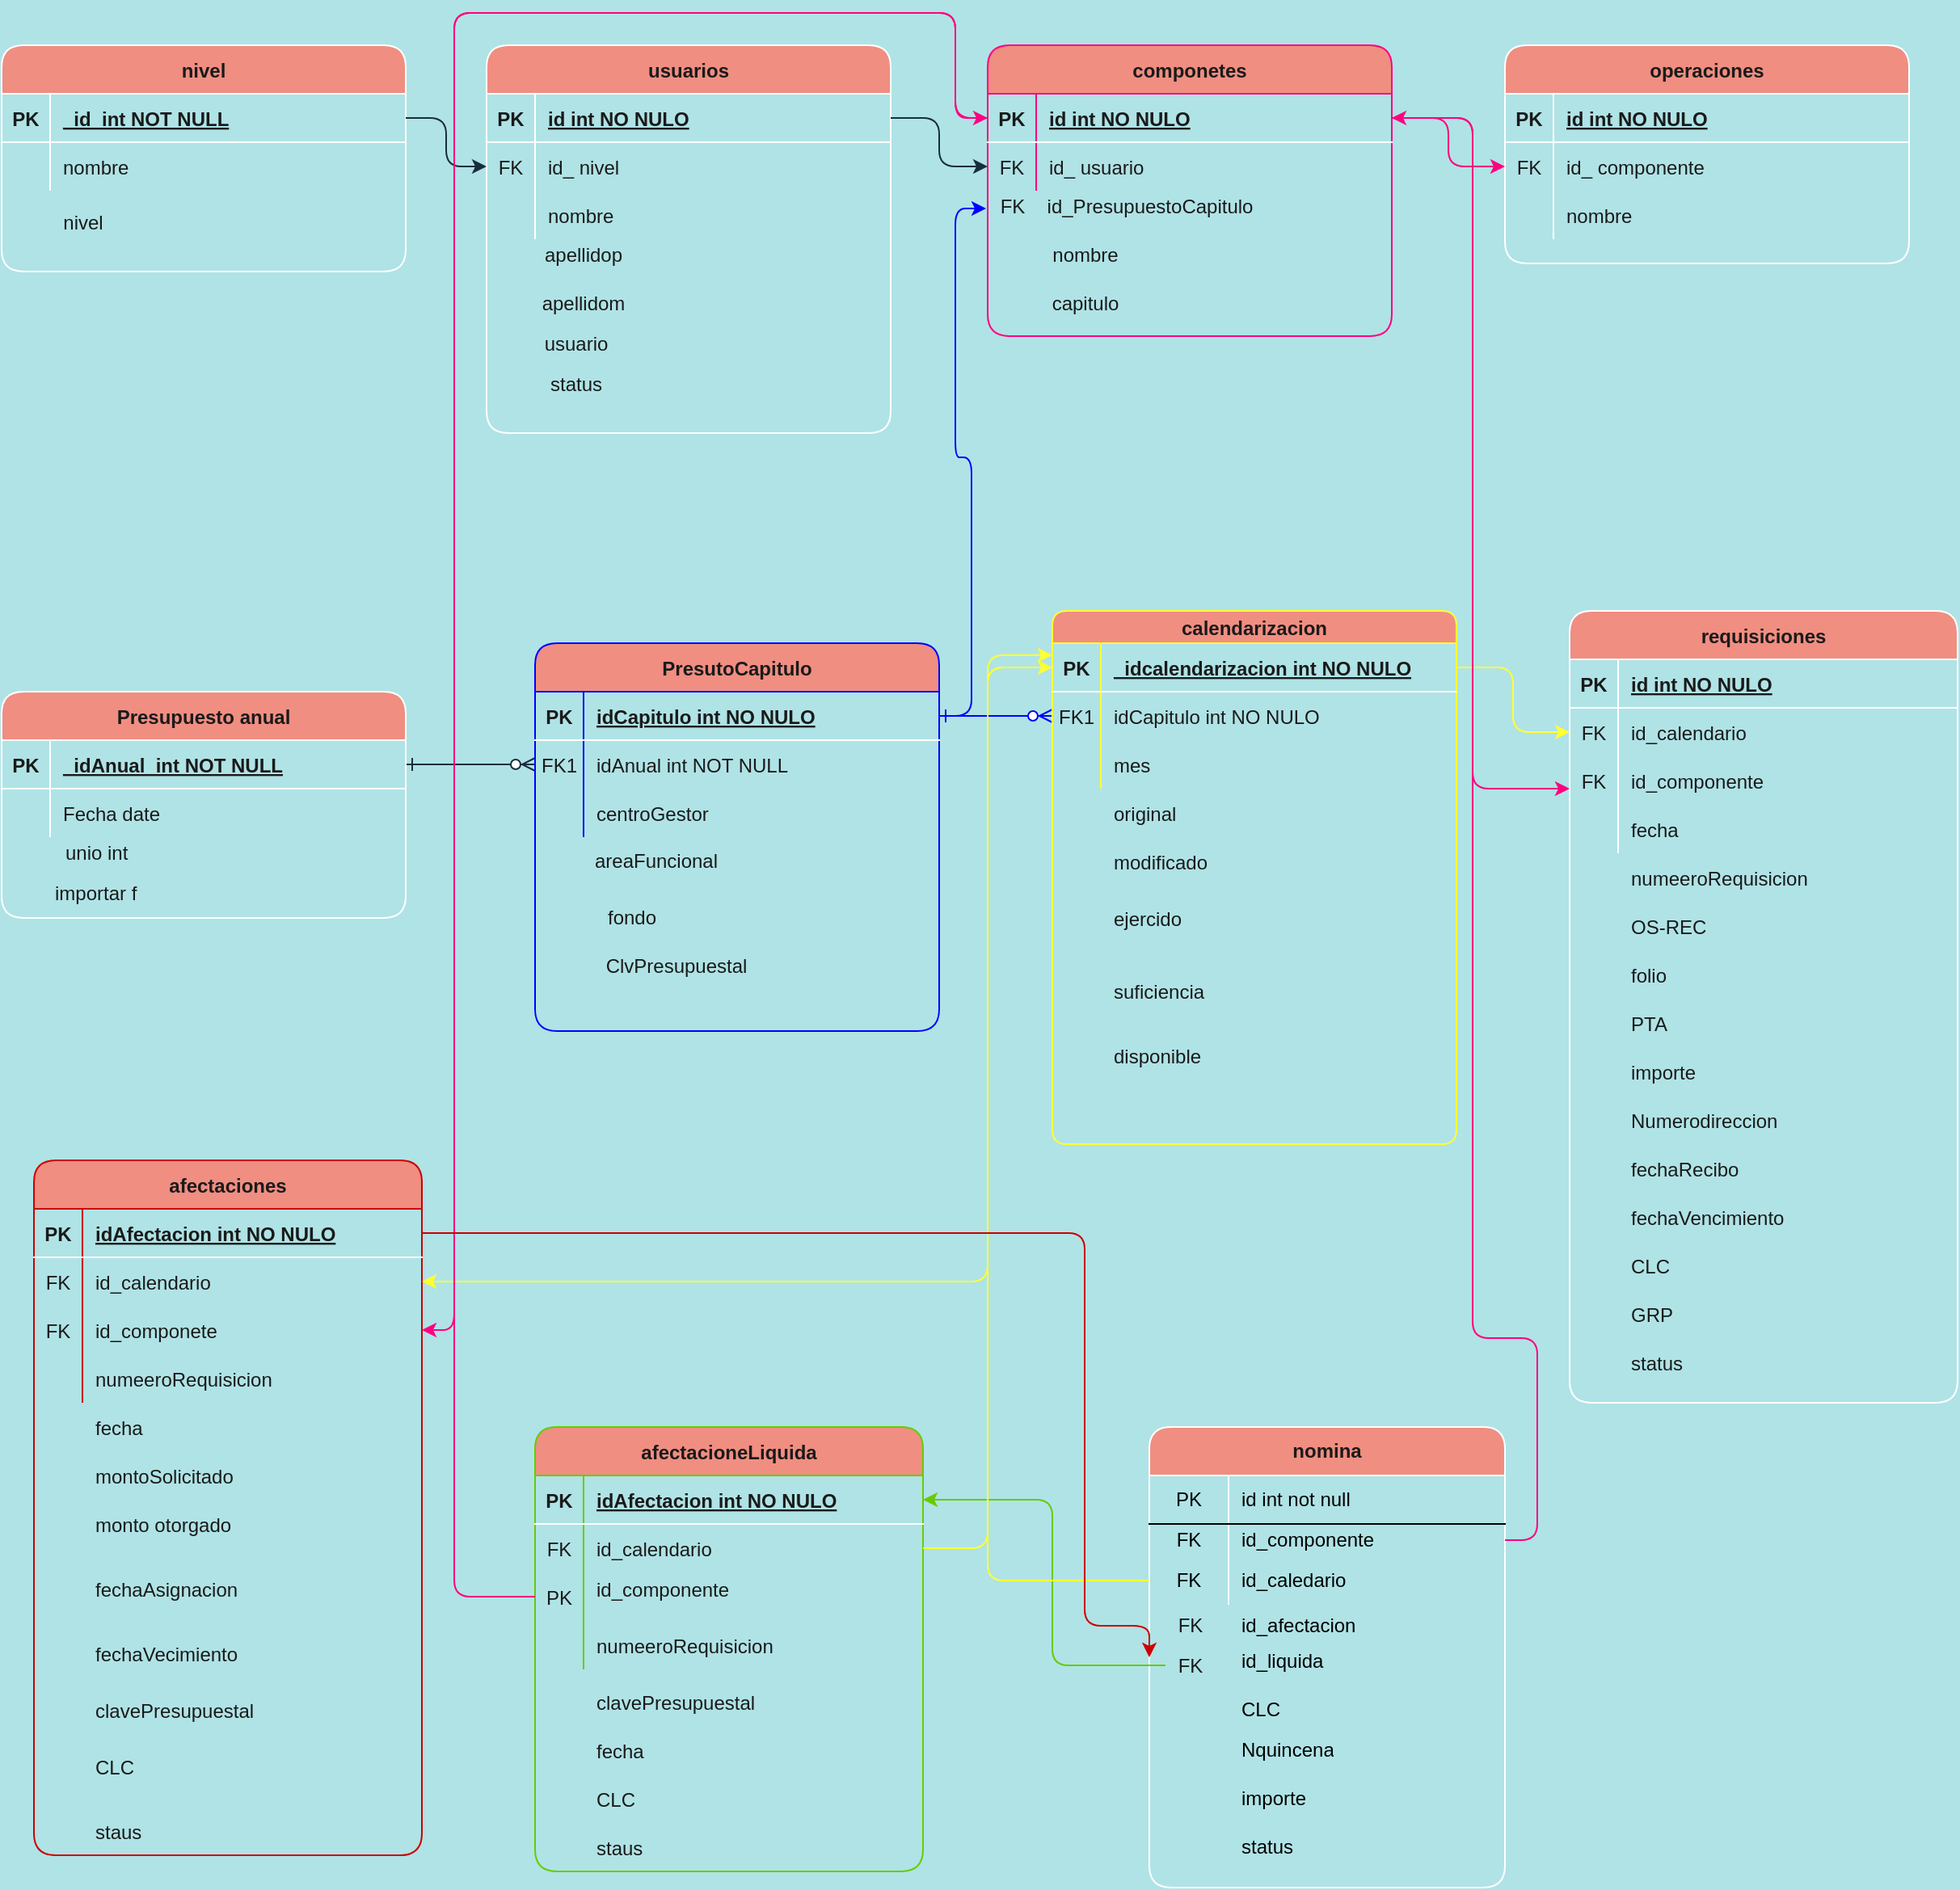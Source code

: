 <mxfile version="14.1.9" type="github">
  <diagram id="R2lEEEUBdFMjLlhIrx00" name="Page-1">
    <mxGraphModel dx="1479" dy="610" grid="1" gridSize="10" guides="1" tooltips="1" connect="1" arrows="1" fold="1" page="1" pageScale="1" pageWidth="4681" pageHeight="3300" background="#B0E3E6" math="0" shadow="0" extFonts="Permanent Marker^https://fonts.googleapis.com/css?family=Permanent+Marker">
      <root>
        <mxCell id="0" />
        <mxCell id="1" parent="0" />
        <mxCell id="C-vyLk0tnHw3VtMMgP7b-1" value="" style="edgeStyle=entityRelationEdgeStyle;endArrow=ERzeroToMany;startArrow=ERone;endFill=1;startFill=0;strokeColor=#182E3E;fontColor=#1A1A1A;labelBackgroundColor=#B0E3E6;" parent="1" source="C-vyLk0tnHw3VtMMgP7b-24" target="C-vyLk0tnHw3VtMMgP7b-6" edge="1">
          <mxGeometry width="100" height="100" relative="1" as="geometry">
            <mxPoint x="380" y="1040" as="sourcePoint" />
            <mxPoint x="480" y="940" as="targetPoint" />
          </mxGeometry>
        </mxCell>
        <mxCell id="C-vyLk0tnHw3VtMMgP7b-12" value="" style="edgeStyle=entityRelationEdgeStyle;endArrow=ERzeroToMany;startArrow=ERone;endFill=1;startFill=0;strokeColor=#0000FF;fontColor=#1A1A1A;labelBackgroundColor=#B0E3E6;" parent="1" source="C-vyLk0tnHw3VtMMgP7b-3" target="C-vyLk0tnHw3VtMMgP7b-17" edge="1">
          <mxGeometry width="100" height="100" relative="1" as="geometry">
            <mxPoint x="440" y="500" as="sourcePoint" />
            <mxPoint x="500" y="525" as="targetPoint" />
          </mxGeometry>
        </mxCell>
        <mxCell id="C-vyLk0tnHw3VtMMgP7b-2" value="PresutoCapitulo" style="shape=table;startSize=30;container=1;collapsible=1;childLayout=tableLayout;fixedRows=1;rowLines=0;fontStyle=1;align=center;resizeLast=1;fillColor=#F08E81;strokeColor=#0000FF;fontColor=#1A1A1A;rounded=1;" parent="1" vertex="1">
          <mxGeometry x="360" y="440" width="250" height="240" as="geometry" />
        </mxCell>
        <mxCell id="C-vyLk0tnHw3VtMMgP7b-3" value="" style="shape=partialRectangle;collapsible=0;dropTarget=0;pointerEvents=0;fillColor=none;points=[[0,0.5],[1,0.5]];portConstraint=eastwest;top=0;left=0;right=0;bottom=1;strokeColor=#FFFFFF;fontColor=#1A1A1A;rounded=1;" parent="C-vyLk0tnHw3VtMMgP7b-2" vertex="1">
          <mxGeometry y="30" width="250" height="30" as="geometry" />
        </mxCell>
        <mxCell id="C-vyLk0tnHw3VtMMgP7b-4" value="PK" style="shape=partialRectangle;overflow=hidden;connectable=0;fillColor=none;top=0;left=0;bottom=0;right=0;fontStyle=1;strokeColor=#FFFFFF;fontColor=#1A1A1A;rounded=1;" parent="C-vyLk0tnHw3VtMMgP7b-3" vertex="1">
          <mxGeometry width="30" height="30" as="geometry" />
        </mxCell>
        <mxCell id="C-vyLk0tnHw3VtMMgP7b-5" value="idCapitulo int NO NULO" style="shape=partialRectangle;overflow=hidden;connectable=0;fillColor=none;top=0;left=0;bottom=0;right=0;align=left;spacingLeft=6;fontStyle=5;strokeColor=#FFFFFF;fontColor=#1A1A1A;rounded=1;" parent="C-vyLk0tnHw3VtMMgP7b-3" vertex="1">
          <mxGeometry x="30" width="220" height="30" as="geometry" />
        </mxCell>
        <mxCell id="C-vyLk0tnHw3VtMMgP7b-6" value="" style="shape=partialRectangle;collapsible=0;dropTarget=0;pointerEvents=0;fillColor=none;points=[[0,0.5],[1,0.5]];portConstraint=eastwest;top=0;left=0;right=0;bottom=0;strokeColor=#FFFFFF;fontColor=#1A1A1A;rounded=1;" parent="C-vyLk0tnHw3VtMMgP7b-2" vertex="1">
          <mxGeometry y="60" width="250" height="30" as="geometry" />
        </mxCell>
        <mxCell id="C-vyLk0tnHw3VtMMgP7b-7" value="FK1" style="shape=partialRectangle;overflow=hidden;connectable=0;fillColor=none;top=0;left=0;bottom=0;right=0;strokeColor=#FFFFFF;fontColor=#1A1A1A;rounded=1;" parent="C-vyLk0tnHw3VtMMgP7b-6" vertex="1">
          <mxGeometry width="30" height="30" as="geometry" />
        </mxCell>
        <mxCell id="C-vyLk0tnHw3VtMMgP7b-8" value="idAnual int NOT NULL " style="shape=partialRectangle;overflow=hidden;connectable=0;fillColor=none;top=0;left=0;bottom=0;right=0;align=left;spacingLeft=6;strokeColor=#3333FF;fontColor=#1A1A1A;rounded=1;" parent="C-vyLk0tnHw3VtMMgP7b-6" vertex="1">
          <mxGeometry x="30" width="220" height="30" as="geometry" />
        </mxCell>
        <mxCell id="C-vyLk0tnHw3VtMMgP7b-9" value="" style="shape=partialRectangle;collapsible=0;dropTarget=0;pointerEvents=0;fillColor=none;points=[[0,0.5],[1,0.5]];portConstraint=eastwest;top=0;left=0;right=0;bottom=0;strokeColor=#FFFFFF;fontColor=#1A1A1A;rounded=1;" parent="C-vyLk0tnHw3VtMMgP7b-2" vertex="1">
          <mxGeometry y="90" width="250" height="30" as="geometry" />
        </mxCell>
        <mxCell id="C-vyLk0tnHw3VtMMgP7b-10" value="" style="shape=partialRectangle;overflow=hidden;connectable=0;fillColor=none;top=0;left=0;bottom=0;right=0;strokeColor=#FFFFFF;fontColor=#1A1A1A;rounded=1;" parent="C-vyLk0tnHw3VtMMgP7b-9" vertex="1">
          <mxGeometry width="30" height="30" as="geometry" />
        </mxCell>
        <mxCell id="C-vyLk0tnHw3VtMMgP7b-11" value="centroGestor " style="shape=partialRectangle;overflow=hidden;connectable=0;fillColor=none;top=0;left=0;bottom=0;right=0;align=left;spacingLeft=6;strokeColor=#FFFFFF;fontColor=#1A1A1A;rounded=1;" parent="C-vyLk0tnHw3VtMMgP7b-9" vertex="1">
          <mxGeometry x="30" width="220" height="30" as="geometry" />
        </mxCell>
        <mxCell id="C-vyLk0tnHw3VtMMgP7b-13" value="calendarizacion" style="shape=table;startSize=20;container=1;collapsible=1;childLayout=tableLayout;fixedRows=1;rowLines=0;fontStyle=1;align=center;resizeLast=1;fillColor=#F08E81;strokeColor=#FFFF33;fontColor=#1A1A1A;rounded=1;" parent="1" vertex="1">
          <mxGeometry x="680" y="420" width="250" height="330" as="geometry" />
        </mxCell>
        <mxCell id="C-vyLk0tnHw3VtMMgP7b-14" value="" style="shape=partialRectangle;collapsible=0;dropTarget=0;pointerEvents=0;fillColor=none;points=[[0,0.5],[1,0.5]];portConstraint=eastwest;top=0;left=0;right=0;bottom=1;strokeColor=#FFFFFF;fontColor=#1A1A1A;rounded=1;" parent="C-vyLk0tnHw3VtMMgP7b-13" vertex="1">
          <mxGeometry y="20" width="250" height="30" as="geometry" />
        </mxCell>
        <mxCell id="C-vyLk0tnHw3VtMMgP7b-15" value="PK" style="shape=partialRectangle;overflow=hidden;connectable=0;fillColor=none;top=0;left=0;bottom=0;right=0;fontStyle=1;strokeColor=#FFFFFF;fontColor=#1A1A1A;rounded=1;" parent="C-vyLk0tnHw3VtMMgP7b-14" vertex="1">
          <mxGeometry width="30" height="30" as="geometry" />
        </mxCell>
        <mxCell id="C-vyLk0tnHw3VtMMgP7b-16" value="_idcalendarizacion int NO NULO" style="shape=partialRectangle;overflow=hidden;connectable=0;fillColor=none;top=0;left=0;bottom=0;right=0;align=left;spacingLeft=6;fontStyle=5;strokeColor=#FFFFFF;fontColor=#1A1A1A;rounded=1;" parent="C-vyLk0tnHw3VtMMgP7b-14" vertex="1">
          <mxGeometry x="30" width="220" height="30" as="geometry" />
        </mxCell>
        <mxCell id="C-vyLk0tnHw3VtMMgP7b-17" value="" style="shape=partialRectangle;collapsible=0;dropTarget=0;pointerEvents=0;fillColor=none;points=[[0,0.5],[1,0.5]];portConstraint=eastwest;top=0;left=0;right=0;bottom=0;strokeColor=#FFFFFF;fontColor=#1A1A1A;rounded=1;" parent="C-vyLk0tnHw3VtMMgP7b-13" vertex="1">
          <mxGeometry y="50" width="250" height="30" as="geometry" />
        </mxCell>
        <mxCell id="C-vyLk0tnHw3VtMMgP7b-18" value="FK1" style="shape=partialRectangle;overflow=hidden;connectable=0;fillColor=none;top=0;left=0;bottom=0;right=0;strokeColor=#FFFFFF;fontColor=#1A1A1A;rounded=1;" parent="C-vyLk0tnHw3VtMMgP7b-17" vertex="1">
          <mxGeometry width="30" height="30" as="geometry" />
        </mxCell>
        <mxCell id="C-vyLk0tnHw3VtMMgP7b-19" value="idCapitulo int NO NULO" style="shape=partialRectangle;overflow=hidden;connectable=0;fillColor=none;top=0;left=0;bottom=0;right=0;align=left;spacingLeft=6;strokeColor=#FFFFFF;fontColor=#1A1A1A;rounded=1;" parent="C-vyLk0tnHw3VtMMgP7b-17" vertex="1">
          <mxGeometry x="30" width="220" height="30" as="geometry" />
        </mxCell>
        <mxCell id="C-vyLk0tnHw3VtMMgP7b-20" value="" style="shape=partialRectangle;collapsible=0;dropTarget=0;pointerEvents=0;fillColor=none;points=[[0,0.5],[1,0.5]];portConstraint=eastwest;top=0;left=0;right=0;bottom=0;strokeColor=#FFFFFF;fontColor=#1A1A1A;rounded=1;" parent="C-vyLk0tnHw3VtMMgP7b-13" vertex="1">
          <mxGeometry y="80" width="250" height="30" as="geometry" />
        </mxCell>
        <mxCell id="C-vyLk0tnHw3VtMMgP7b-21" value="" style="shape=partialRectangle;overflow=hidden;connectable=0;fillColor=none;top=0;left=0;bottom=0;right=0;strokeColor=#FFFFFF;fontColor=#1A1A1A;rounded=1;" parent="C-vyLk0tnHw3VtMMgP7b-20" vertex="1">
          <mxGeometry width="30" height="30" as="geometry" />
        </mxCell>
        <mxCell id="C-vyLk0tnHw3VtMMgP7b-22" value="mes" style="shape=partialRectangle;overflow=hidden;connectable=0;fillColor=none;top=0;left=0;bottom=0;right=0;align=left;spacingLeft=6;strokeColor=#FFFFFF;fontColor=#1A1A1A;rounded=1;" parent="C-vyLk0tnHw3VtMMgP7b-20" vertex="1">
          <mxGeometry x="30" width="220" height="30" as="geometry" />
        </mxCell>
        <mxCell id="C-vyLk0tnHw3VtMMgP7b-23" value="Presupuesto anual" style="shape=table;startSize=30;container=1;collapsible=1;childLayout=tableLayout;fixedRows=1;rowLines=0;fontStyle=1;align=center;resizeLast=1;fillColor=#F08E81;strokeColor=#FFFFFF;fontColor=#1A1A1A;rounded=1;" parent="1" vertex="1">
          <mxGeometry x="30" y="470" width="250" height="140" as="geometry" />
        </mxCell>
        <mxCell id="C-vyLk0tnHw3VtMMgP7b-24" value="" style="shape=partialRectangle;collapsible=0;dropTarget=0;pointerEvents=0;fillColor=none;points=[[0,0.5],[1,0.5]];portConstraint=eastwest;top=0;left=0;right=0;bottom=1;strokeColor=#FFFFFF;fontColor=#1A1A1A;rounded=1;" parent="C-vyLk0tnHw3VtMMgP7b-23" vertex="1">
          <mxGeometry y="30" width="250" height="30" as="geometry" />
        </mxCell>
        <mxCell id="C-vyLk0tnHw3VtMMgP7b-25" value="PK" style="shape=partialRectangle;overflow=hidden;connectable=0;fillColor=none;top=0;left=0;bottom=0;right=0;fontStyle=1;strokeColor=#FFFFFF;fontColor=#1A1A1A;rounded=1;" parent="C-vyLk0tnHw3VtMMgP7b-24" vertex="1">
          <mxGeometry width="30" height="30" as="geometry" />
        </mxCell>
        <mxCell id="C-vyLk0tnHw3VtMMgP7b-26" value="_idAnual  int NOT NULL" style="shape=partialRectangle;overflow=hidden;connectable=0;fillColor=none;top=0;left=0;bottom=0;right=0;align=left;spacingLeft=6;fontStyle=5;strokeColor=#FFFFFF;fontColor=#1A1A1A;rounded=1;" parent="C-vyLk0tnHw3VtMMgP7b-24" vertex="1">
          <mxGeometry x="30" width="220" height="30" as="geometry" />
        </mxCell>
        <mxCell id="C-vyLk0tnHw3VtMMgP7b-27" value="" style="shape=partialRectangle;collapsible=0;dropTarget=0;pointerEvents=0;fillColor=none;points=[[0,0.5],[1,0.5]];portConstraint=eastwest;top=0;left=0;right=0;bottom=0;strokeColor=#FFFFFF;fontColor=#1A1A1A;rounded=1;" parent="C-vyLk0tnHw3VtMMgP7b-23" vertex="1">
          <mxGeometry y="60" width="250" height="30" as="geometry" />
        </mxCell>
        <mxCell id="C-vyLk0tnHw3VtMMgP7b-28" value="" style="shape=partialRectangle;overflow=hidden;connectable=0;fillColor=none;top=0;left=0;bottom=0;right=0;strokeColor=#FFFFFF;fontColor=#1A1A1A;rounded=1;" parent="C-vyLk0tnHw3VtMMgP7b-27" vertex="1">
          <mxGeometry width="30" height="30" as="geometry" />
        </mxCell>
        <mxCell id="C-vyLk0tnHw3VtMMgP7b-29" value="Fecha date" style="shape=partialRectangle;overflow=hidden;connectable=0;fillColor=none;top=0;left=0;bottom=0;right=0;align=left;spacingLeft=6;strokeColor=#FFFFFF;fontColor=#1A1A1A;rounded=1;" parent="C-vyLk0tnHw3VtMMgP7b-27" vertex="1">
          <mxGeometry x="30" width="220" height="30" as="geometry" />
        </mxCell>
        <mxCell id="GRWSOgTxe6wsghIli3bD-6" value="&lt;font style=&quot;vertical-align: inherit&quot;&gt;&lt;font style=&quot;vertical-align: inherit&quot;&gt;&lt;font style=&quot;vertical-align: inherit&quot;&gt;&lt;font style=&quot;vertical-align: inherit&quot;&gt;&lt;font style=&quot;vertical-align: inherit&quot;&gt;&lt;font style=&quot;vertical-align: inherit&quot;&gt;&lt;font style=&quot;vertical-align: inherit&quot;&gt;&lt;font style=&quot;vertical-align: inherit&quot;&gt;&lt;font style=&quot;vertical-align: inherit&quot;&gt;&lt;font style=&quot;vertical-align: inherit&quot;&gt;&lt;font style=&quot;vertical-align: inherit&quot;&gt;&lt;font style=&quot;vertical-align: inherit&quot;&gt;&lt;font style=&quot;vertical-align: inherit&quot;&gt;&lt;font style=&quot;vertical-align: inherit&quot;&gt;&lt;font style=&quot;vertical-align: inherit&quot;&gt;&lt;font style=&quot;vertical-align: inherit&quot;&gt;unio int&amp;nbsp;&lt;/font&gt;&lt;/font&gt;&lt;/font&gt;&lt;/font&gt;&lt;/font&gt;&lt;/font&gt;&lt;/font&gt;&lt;/font&gt;&lt;/font&gt;&lt;/font&gt;&lt;/font&gt;&lt;/font&gt;&lt;/font&gt;&lt;/font&gt;&lt;/font&gt;&lt;/font&gt;" style="text;html=1;align=center;verticalAlign=middle;resizable=0;points=[];autosize=1;fontColor=#1A1A1A;rounded=1;" vertex="1" parent="1">
          <mxGeometry x="60" y="560" width="60" height="20" as="geometry" />
        </mxCell>
        <mxCell id="GRWSOgTxe6wsghIli3bD-8" value="&lt;font style=&quot;vertical-align: inherit&quot;&gt;&lt;font style=&quot;vertical-align: inherit&quot;&gt;&lt;font style=&quot;vertical-align: inherit&quot;&gt;&lt;font style=&quot;vertical-align: inherit&quot;&gt;&lt;font style=&quot;vertical-align: inherit&quot;&gt;&lt;font style=&quot;vertical-align: inherit&quot;&gt;&lt;font style=&quot;vertical-align: inherit&quot;&gt;&lt;font style=&quot;vertical-align: inherit&quot;&gt;importar f&amp;nbsp;&lt;/font&gt;&lt;/font&gt;&lt;/font&gt;&lt;/font&gt;&lt;/font&gt;&lt;/font&gt;&lt;/font&gt;&lt;/font&gt;" style="text;html=1;strokeColor=none;fillColor=none;align=center;verticalAlign=middle;whiteSpace=wrap;fontColor=#1A1A1A;rounded=1;" vertex="1" parent="1">
          <mxGeometry x="50" y="585" width="80" height="20" as="geometry" />
        </mxCell>
        <mxCell id="GRWSOgTxe6wsghIli3bD-9" value="&lt;font style=&quot;vertical-align: inherit&quot;&gt;&lt;font style=&quot;vertical-align: inherit&quot;&gt;&lt;font style=&quot;vertical-align: inherit&quot;&gt;&lt;font style=&quot;vertical-align: inherit&quot;&gt;&lt;font style=&quot;vertical-align: inherit&quot;&gt;&lt;font style=&quot;vertical-align: inherit&quot;&gt;areaFuncional&lt;/font&gt;&lt;/font&gt;&lt;/font&gt;&lt;/font&gt;&lt;/font&gt;&lt;/font&gt;" style="text;html=1;strokeColor=none;fillColor=none;align=center;verticalAlign=middle;whiteSpace=wrap;fontColor=#1A1A1A;rounded=1;" vertex="1" parent="1">
          <mxGeometry x="400" y="565" width="70" height="20" as="geometry" />
        </mxCell>
        <mxCell id="GRWSOgTxe6wsghIli3bD-10" value="&lt;font style=&quot;vertical-align: inherit&quot;&gt;&lt;font style=&quot;vertical-align: inherit&quot;&gt;fondo&lt;/font&gt;&lt;/font&gt;" style="text;html=1;strokeColor=none;fillColor=none;align=center;verticalAlign=middle;whiteSpace=wrap;fontColor=#1A1A1A;rounded=1;" vertex="1" parent="1">
          <mxGeometry x="380" y="600" width="80" height="20" as="geometry" />
        </mxCell>
        <mxCell id="GRWSOgTxe6wsghIli3bD-11" value="&lt;font style=&quot;vertical-align: inherit&quot;&gt;&lt;font style=&quot;vertical-align: inherit&quot;&gt;ClvPresupuestal&lt;/font&gt;&lt;/font&gt;" style="text;html=1;strokeColor=none;fillColor=none;align=center;verticalAlign=middle;whiteSpace=wrap;fontColor=#1A1A1A;rounded=1;" vertex="1" parent="1">
          <mxGeometry x="395" y="630" width="105" height="20" as="geometry" />
        </mxCell>
        <mxCell id="GRWSOgTxe6wsghIli3bD-38" value="afectaciones" style="shape=table;startSize=30;container=1;collapsible=1;childLayout=tableLayout;fixedRows=1;rowLines=0;fontStyle=1;align=center;resizeLast=1;fillColor=#F08E81;strokeColor=#CC0000;fontColor=#1A1A1A;rounded=1;" vertex="1" parent="1">
          <mxGeometry x="50" y="760" width="240" height="430" as="geometry">
            <mxRectangle x="50" y="760" width="110" height="30" as="alternateBounds" />
          </mxGeometry>
        </mxCell>
        <mxCell id="GRWSOgTxe6wsghIli3bD-39" value="" style="shape=partialRectangle;collapsible=0;dropTarget=0;pointerEvents=0;fillColor=none;top=0;left=0;bottom=1;right=0;points=[[0,0.5],[1,0.5]];portConstraint=eastwest;strokeColor=#FFFFFF;fontColor=#1A1A1A;rounded=1;" vertex="1" parent="GRWSOgTxe6wsghIli3bD-38">
          <mxGeometry y="30" width="240" height="30" as="geometry" />
        </mxCell>
        <mxCell id="GRWSOgTxe6wsghIli3bD-40" value="PK" style="shape=partialRectangle;connectable=0;fillColor=none;top=0;left=0;bottom=0;right=0;fontStyle=1;overflow=hidden;strokeColor=#FFFFFF;fontColor=#1A1A1A;rounded=1;" vertex="1" parent="GRWSOgTxe6wsghIli3bD-39">
          <mxGeometry width="30" height="30" as="geometry" />
        </mxCell>
        <mxCell id="GRWSOgTxe6wsghIli3bD-41" value="idAfectacion int NO NULO" style="shape=partialRectangle;connectable=0;fillColor=none;top=0;left=0;bottom=0;right=0;align=left;spacingLeft=6;fontStyle=5;overflow=hidden;strokeColor=#FFFFFF;fontColor=#1A1A1A;rounded=1;" vertex="1" parent="GRWSOgTxe6wsghIli3bD-39">
          <mxGeometry x="30" width="210" height="30" as="geometry" />
        </mxCell>
        <mxCell id="GRWSOgTxe6wsghIli3bD-42" value="" style="shape=partialRectangle;collapsible=0;dropTarget=0;pointerEvents=0;fillColor=none;top=0;left=0;bottom=0;right=0;points=[[0,0.5],[1,0.5]];portConstraint=eastwest;strokeColor=#FFFFFF;fontColor=#1A1A1A;rounded=1;" vertex="1" parent="GRWSOgTxe6wsghIli3bD-38">
          <mxGeometry y="60" width="240" height="30" as="geometry" />
        </mxCell>
        <mxCell id="GRWSOgTxe6wsghIli3bD-43" value="FK" style="shape=partialRectangle;connectable=0;fillColor=none;top=0;left=0;bottom=0;right=0;editable=1;overflow=hidden;strokeColor=#FFFFFF;fontColor=#1A1A1A;rounded=1;" vertex="1" parent="GRWSOgTxe6wsghIli3bD-42">
          <mxGeometry width="30" height="30" as="geometry" />
        </mxCell>
        <mxCell id="GRWSOgTxe6wsghIli3bD-44" value="id_calendario" style="shape=partialRectangle;connectable=0;fillColor=none;top=0;left=0;bottom=0;right=0;align=left;spacingLeft=6;overflow=hidden;strokeColor=#FFFFFF;fontColor=#1A1A1A;rounded=1;" vertex="1" parent="GRWSOgTxe6wsghIli3bD-42">
          <mxGeometry x="30" width="210" height="30" as="geometry" />
        </mxCell>
        <mxCell id="GRWSOgTxe6wsghIli3bD-48" value="" style="shape=partialRectangle;collapsible=0;dropTarget=0;pointerEvents=0;fillColor=none;top=0;left=0;bottom=0;right=0;points=[[0,0.5],[1,0.5]];portConstraint=eastwest;strokeColor=#B5739D;fontColor=#1A1A1A;rounded=1;" vertex="1" parent="GRWSOgTxe6wsghIli3bD-38">
          <mxGeometry y="90" width="240" height="30" as="geometry" />
        </mxCell>
        <mxCell id="GRWSOgTxe6wsghIli3bD-49" value="FK" style="shape=partialRectangle;connectable=0;fillColor=none;top=0;left=0;bottom=0;right=0;editable=1;overflow=hidden;strokeColor=#FFFFFF;fontColor=#1A1A1A;rounded=1;" vertex="1" parent="GRWSOgTxe6wsghIli3bD-48">
          <mxGeometry width="30" height="30" as="geometry" />
        </mxCell>
        <mxCell id="GRWSOgTxe6wsghIli3bD-50" value="id_componete" style="shape=partialRectangle;connectable=0;fillColor=none;top=0;left=0;bottom=0;right=0;align=left;spacingLeft=6;overflow=hidden;strokeColor=#FFFFFF;fontColor=#1A1A1A;rounded=1;" vertex="1" parent="GRWSOgTxe6wsghIli3bD-48">
          <mxGeometry x="30" width="210" height="30" as="geometry" />
        </mxCell>
        <mxCell id="GRWSOgTxe6wsghIli3bD-45" value="" style="shape=partialRectangle;collapsible=0;dropTarget=0;pointerEvents=0;fillColor=none;top=0;left=0;bottom=0;right=0;points=[[0,0.5],[1,0.5]];portConstraint=eastwest;strokeColor=#FFFFFF;fontColor=#1A1A1A;rounded=1;" vertex="1" parent="GRWSOgTxe6wsghIli3bD-38">
          <mxGeometry y="120" width="240" height="30" as="geometry" />
        </mxCell>
        <mxCell id="GRWSOgTxe6wsghIli3bD-46" value="" style="shape=partialRectangle;connectable=0;fillColor=none;top=0;left=0;bottom=0;right=0;editable=1;overflow=hidden;strokeColor=#FFFFFF;fontColor=#1A1A1A;rounded=1;" vertex="1" parent="GRWSOgTxe6wsghIli3bD-45">
          <mxGeometry width="30" height="30" as="geometry" />
        </mxCell>
        <mxCell id="GRWSOgTxe6wsghIli3bD-47" value="numeeroRequisicion" style="shape=partialRectangle;connectable=0;fillColor=none;top=0;left=0;bottom=0;right=0;align=left;spacingLeft=6;overflow=hidden;strokeColor=#FFFFFF;fontColor=#1A1A1A;rounded=1;" vertex="1" parent="GRWSOgTxe6wsghIli3bD-45">
          <mxGeometry x="30" width="210" height="30" as="geometry" />
        </mxCell>
        <mxCell id="GRWSOgTxe6wsghIli3bD-51" value="nivel" style="shape=table;startSize=30;container=1;collapsible=1;childLayout=tableLayout;fixedRows=1;rowLines=0;fontStyle=1;align=center;resizeLast=1;fillColor=#F08E81;strokeColor=#FFFFFF;fontColor=#1A1A1A;rounded=1;" vertex="1" parent="1">
          <mxGeometry x="30" y="70" width="250" height="140" as="geometry" />
        </mxCell>
        <mxCell id="GRWSOgTxe6wsghIli3bD-52" value="" style="shape=partialRectangle;collapsible=0;dropTarget=0;pointerEvents=0;fillColor=none;points=[[0,0.5],[1,0.5]];portConstraint=eastwest;top=0;left=0;right=0;bottom=1;strokeColor=#FFFFFF;fontColor=#1A1A1A;rounded=1;" vertex="1" parent="GRWSOgTxe6wsghIli3bD-51">
          <mxGeometry y="30" width="250" height="30" as="geometry" />
        </mxCell>
        <mxCell id="GRWSOgTxe6wsghIli3bD-53" value="PK" style="shape=partialRectangle;overflow=hidden;connectable=0;fillColor=none;top=0;left=0;bottom=0;right=0;fontStyle=1;strokeColor=#FFFFFF;fontColor=#1A1A1A;rounded=1;" vertex="1" parent="GRWSOgTxe6wsghIli3bD-52">
          <mxGeometry width="30" height="30" as="geometry" />
        </mxCell>
        <mxCell id="GRWSOgTxe6wsghIli3bD-54" value="_id  int NOT NULL" style="shape=partialRectangle;overflow=hidden;connectable=0;fillColor=none;top=0;left=0;bottom=0;right=0;align=left;spacingLeft=6;fontStyle=5;strokeColor=#FFFFFF;fontColor=#1A1A1A;rounded=1;" vertex="1" parent="GRWSOgTxe6wsghIli3bD-52">
          <mxGeometry x="30" width="220" height="30" as="geometry" />
        </mxCell>
        <mxCell id="GRWSOgTxe6wsghIli3bD-55" value="" style="shape=partialRectangle;collapsible=0;dropTarget=0;pointerEvents=0;fillColor=none;points=[[0,0.5],[1,0.5]];portConstraint=eastwest;top=0;left=0;right=0;bottom=0;strokeColor=#FFFFFF;fontColor=#1A1A1A;rounded=1;" vertex="1" parent="GRWSOgTxe6wsghIli3bD-51">
          <mxGeometry y="60" width="250" height="30" as="geometry" />
        </mxCell>
        <mxCell id="GRWSOgTxe6wsghIli3bD-56" value="" style="shape=partialRectangle;overflow=hidden;connectable=0;fillColor=none;top=0;left=0;bottom=0;right=0;strokeColor=#FFFFFF;fontColor=#1A1A1A;rounded=1;" vertex="1" parent="GRWSOgTxe6wsghIli3bD-55">
          <mxGeometry width="30" height="30" as="geometry" />
        </mxCell>
        <mxCell id="GRWSOgTxe6wsghIli3bD-57" value="nombre" style="shape=partialRectangle;overflow=hidden;connectable=0;fillColor=none;top=0;left=0;bottom=0;right=0;align=left;spacingLeft=6;strokeColor=#FFFFFF;fontColor=#1A1A1A;rounded=1;" vertex="1" parent="GRWSOgTxe6wsghIli3bD-55">
          <mxGeometry x="30" width="220" height="30" as="geometry" />
        </mxCell>
        <mxCell id="GRWSOgTxe6wsghIli3bD-58" value="usuarios" style="shape=table;startSize=30;container=1;collapsible=1;childLayout=tableLayout;fixedRows=1;rowLines=0;fontStyle=1;align=center;resizeLast=1;fillColor=#F08E81;strokeColor=#FFFFFF;fontColor=#1A1A1A;rounded=1;" vertex="1" parent="1">
          <mxGeometry x="330" y="70" width="250" height="240" as="geometry" />
        </mxCell>
        <mxCell id="GRWSOgTxe6wsghIli3bD-59" value="" style="shape=partialRectangle;collapsible=0;dropTarget=0;pointerEvents=0;fillColor=none;points=[[0,0.5],[1,0.5]];portConstraint=eastwest;top=0;left=0;right=0;bottom=1;strokeColor=#FFFFFF;fontColor=#1A1A1A;rounded=1;" vertex="1" parent="GRWSOgTxe6wsghIli3bD-58">
          <mxGeometry y="30" width="250" height="30" as="geometry" />
        </mxCell>
        <mxCell id="GRWSOgTxe6wsghIli3bD-60" value="PK" style="shape=partialRectangle;overflow=hidden;connectable=0;fillColor=none;top=0;left=0;bottom=0;right=0;fontStyle=1;strokeColor=#FFFFFF;fontColor=#1A1A1A;rounded=1;" vertex="1" parent="GRWSOgTxe6wsghIli3bD-59">
          <mxGeometry width="30" height="30" as="geometry" />
        </mxCell>
        <mxCell id="GRWSOgTxe6wsghIli3bD-61" value="id int NO NULO" style="shape=partialRectangle;overflow=hidden;connectable=0;fillColor=none;top=0;left=0;bottom=0;right=0;align=left;spacingLeft=6;fontStyle=5;strokeColor=#FFFFFF;fontColor=#1A1A1A;rounded=1;" vertex="1" parent="GRWSOgTxe6wsghIli3bD-59">
          <mxGeometry x="30" width="220" height="30" as="geometry" />
        </mxCell>
        <mxCell id="GRWSOgTxe6wsghIli3bD-62" value="" style="shape=partialRectangle;collapsible=0;dropTarget=0;pointerEvents=0;fillColor=none;points=[[0,0.5],[1,0.5]];portConstraint=eastwest;top=0;left=0;right=0;bottom=0;strokeColor=#FFFFFF;fontColor=#1A1A1A;rounded=1;" vertex="1" parent="GRWSOgTxe6wsghIli3bD-58">
          <mxGeometry y="60" width="250" height="30" as="geometry" />
        </mxCell>
        <mxCell id="GRWSOgTxe6wsghIli3bD-63" value="FK" style="shape=partialRectangle;overflow=hidden;connectable=0;fillColor=none;top=0;left=0;bottom=0;right=0;strokeColor=#FFFFFF;fontColor=#1A1A1A;rounded=1;" vertex="1" parent="GRWSOgTxe6wsghIli3bD-62">
          <mxGeometry width="30" height="30" as="geometry" />
        </mxCell>
        <mxCell id="GRWSOgTxe6wsghIli3bD-64" value="id_ nivel " style="shape=partialRectangle;overflow=hidden;connectable=0;fillColor=none;top=0;left=0;bottom=0;right=0;align=left;spacingLeft=6;strokeColor=#FFFFFF;fontColor=#1A1A1A;rounded=1;" vertex="1" parent="GRWSOgTxe6wsghIli3bD-62">
          <mxGeometry x="30" width="220" height="30" as="geometry" />
        </mxCell>
        <mxCell id="GRWSOgTxe6wsghIli3bD-65" value="" style="shape=partialRectangle;collapsible=0;dropTarget=0;pointerEvents=0;fillColor=none;points=[[0,0.5],[1,0.5]];portConstraint=eastwest;top=0;left=0;right=0;bottom=0;strokeColor=#FFFFFF;fontColor=#1A1A1A;rounded=1;" vertex="1" parent="GRWSOgTxe6wsghIli3bD-58">
          <mxGeometry y="90" width="250" height="30" as="geometry" />
        </mxCell>
        <mxCell id="GRWSOgTxe6wsghIli3bD-66" value="" style="shape=partialRectangle;overflow=hidden;connectable=0;fillColor=none;top=0;left=0;bottom=0;right=0;strokeColor=#FFFFFF;fontColor=#1A1A1A;rounded=1;" vertex="1" parent="GRWSOgTxe6wsghIli3bD-65">
          <mxGeometry width="30" height="30" as="geometry" />
        </mxCell>
        <mxCell id="GRWSOgTxe6wsghIli3bD-67" value="nombre" style="shape=partialRectangle;overflow=hidden;connectable=0;fillColor=none;top=0;left=0;bottom=0;right=0;align=left;spacingLeft=6;strokeColor=#FFFFFF;fontColor=#1A1A1A;rounded=1;" vertex="1" parent="GRWSOgTxe6wsghIli3bD-65">
          <mxGeometry x="30" width="220" height="30" as="geometry" />
        </mxCell>
        <mxCell id="GRWSOgTxe6wsghIli3bD-70" value="nivel" style="text;html=1;align=center;verticalAlign=middle;resizable=0;points=[];autosize=1;fontColor=#1A1A1A;rounded=1;" vertex="1" parent="1">
          <mxGeometry x="60" y="170" width="40" height="20" as="geometry" />
        </mxCell>
        <mxCell id="GRWSOgTxe6wsghIli3bD-71" value="apellidop" style="text;html=1;strokeColor=none;fillColor=none;align=center;verticalAlign=middle;whiteSpace=wrap;fontColor=#1A1A1A;rounded=1;" vertex="1" parent="1">
          <mxGeometry x="360" y="190" width="60" height="20" as="geometry" />
        </mxCell>
        <mxCell id="GRWSOgTxe6wsghIli3bD-72" value="apellidom" style="text;html=1;strokeColor=none;fillColor=none;align=center;verticalAlign=middle;whiteSpace=wrap;fontColor=#1A1A1A;rounded=1;" vertex="1" parent="1">
          <mxGeometry x="360" y="220" width="60" height="20" as="geometry" />
        </mxCell>
        <mxCell id="GRWSOgTxe6wsghIli3bD-73" value="usuario" style="text;html=1;align=center;verticalAlign=middle;resizable=0;points=[];autosize=1;fontColor=#1A1A1A;rounded=1;" vertex="1" parent="1">
          <mxGeometry x="360" y="245" width="50" height="20" as="geometry" />
        </mxCell>
        <mxCell id="GRWSOgTxe6wsghIli3bD-74" value="status" style="text;html=1;align=center;verticalAlign=middle;resizable=0;points=[];autosize=1;fontColor=#1A1A1A;rounded=1;" vertex="1" parent="1">
          <mxGeometry x="360" y="270" width="50" height="20" as="geometry" />
        </mxCell>
        <mxCell id="GRWSOgTxe6wsghIli3bD-78" style="edgeStyle=orthogonalEdgeStyle;orthogonalLoop=1;jettySize=auto;html=1;exitX=1;exitY=0.5;exitDx=0;exitDy=0;entryX=0;entryY=0.5;entryDx=0;entryDy=0;strokeColor=#182E3E;fontColor=#1A1A1A;labelBackgroundColor=#B0E3E6;" edge="1" parent="1" source="GRWSOgTxe6wsghIli3bD-52" target="GRWSOgTxe6wsghIli3bD-62">
          <mxGeometry relative="1" as="geometry" />
        </mxCell>
        <mxCell id="GRWSOgTxe6wsghIli3bD-79" value="componetes" style="shape=table;startSize=30;container=1;collapsible=1;childLayout=tableLayout;fixedRows=1;rowLines=0;fontStyle=1;align=center;resizeLast=1;fillColor=#F08E81;strokeColor=#FF0080;fontColor=#1A1A1A;rounded=1;" vertex="1" parent="1">
          <mxGeometry x="640" y="70" width="250" height="180" as="geometry" />
        </mxCell>
        <mxCell id="GRWSOgTxe6wsghIli3bD-80" value="" style="shape=partialRectangle;collapsible=0;dropTarget=0;pointerEvents=0;fillColor=none;points=[[0,0.5],[1,0.5]];portConstraint=eastwest;top=0;left=0;right=0;bottom=1;strokeColor=#FFFFFF;fontColor=#1A1A1A;rounded=1;" vertex="1" parent="GRWSOgTxe6wsghIli3bD-79">
          <mxGeometry y="30" width="250" height="30" as="geometry" />
        </mxCell>
        <mxCell id="GRWSOgTxe6wsghIli3bD-81" value="PK" style="shape=partialRectangle;overflow=hidden;connectable=0;fillColor=none;top=0;left=0;bottom=0;right=0;fontStyle=1;strokeColor=#FFFFFF;fontColor=#1A1A1A;rounded=1;" vertex="1" parent="GRWSOgTxe6wsghIli3bD-80">
          <mxGeometry width="30" height="30" as="geometry" />
        </mxCell>
        <mxCell id="GRWSOgTxe6wsghIli3bD-82" value="id int NO NULO" style="shape=partialRectangle;overflow=hidden;connectable=0;fillColor=none;top=0;left=0;bottom=0;right=0;align=left;spacingLeft=6;fontStyle=5;strokeColor=#FFFFFF;fontColor=#1A1A1A;rounded=1;" vertex="1" parent="GRWSOgTxe6wsghIli3bD-80">
          <mxGeometry x="30" width="220" height="30" as="geometry" />
        </mxCell>
        <mxCell id="GRWSOgTxe6wsghIli3bD-83" value="" style="shape=partialRectangle;collapsible=0;dropTarget=0;pointerEvents=0;fillColor=none;points=[[0,0.5],[1,0.5]];portConstraint=eastwest;top=0;left=0;right=0;bottom=0;strokeColor=#FFFFFF;fontColor=#1A1A1A;rounded=1;" vertex="1" parent="GRWSOgTxe6wsghIli3bD-79">
          <mxGeometry y="60" width="250" height="30" as="geometry" />
        </mxCell>
        <mxCell id="GRWSOgTxe6wsghIli3bD-84" value="FK" style="shape=partialRectangle;overflow=hidden;connectable=0;fillColor=none;top=0;left=0;bottom=0;right=0;strokeColor=#FFFFFF;fontColor=#1A1A1A;rounded=1;" vertex="1" parent="GRWSOgTxe6wsghIli3bD-83">
          <mxGeometry width="30" height="30" as="geometry" />
        </mxCell>
        <mxCell id="GRWSOgTxe6wsghIli3bD-85" value="id_ usuario " style="shape=partialRectangle;overflow=hidden;connectable=0;fillColor=none;top=0;left=0;bottom=0;right=0;align=left;spacingLeft=6;strokeColor=#FFFFFF;fontColor=#1A1A1A;rounded=1;" vertex="1" parent="GRWSOgTxe6wsghIli3bD-83">
          <mxGeometry x="30" width="220" height="30" as="geometry" />
        </mxCell>
        <mxCell id="GRWSOgTxe6wsghIli3bD-89" style="edgeStyle=orthogonalEdgeStyle;orthogonalLoop=1;jettySize=auto;html=1;exitX=1;exitY=0.5;exitDx=0;exitDy=0;strokeColor=#182E3E;fontColor=#1A1A1A;labelBackgroundColor=#B0E3E6;" edge="1" parent="1" source="GRWSOgTxe6wsghIli3bD-59" target="GRWSOgTxe6wsghIli3bD-83">
          <mxGeometry relative="1" as="geometry" />
        </mxCell>
        <mxCell id="GRWSOgTxe6wsghIli3bD-90" value="operaciones" style="shape=table;startSize=30;container=1;collapsible=1;childLayout=tableLayout;fixedRows=1;rowLines=0;fontStyle=1;align=center;resizeLast=1;fillColor=#F08E81;strokeColor=#FFFFFF;fontColor=#1A1A1A;rounded=1;" vertex="1" parent="1">
          <mxGeometry x="960" y="70" width="250" height="135" as="geometry" />
        </mxCell>
        <mxCell id="GRWSOgTxe6wsghIli3bD-91" value="" style="shape=partialRectangle;collapsible=0;dropTarget=0;pointerEvents=0;fillColor=none;points=[[0,0.5],[1,0.5]];portConstraint=eastwest;top=0;left=0;right=0;bottom=1;strokeColor=#FFFFFF;fontColor=#1A1A1A;rounded=1;" vertex="1" parent="GRWSOgTxe6wsghIli3bD-90">
          <mxGeometry y="30" width="250" height="30" as="geometry" />
        </mxCell>
        <mxCell id="GRWSOgTxe6wsghIli3bD-92" value="PK" style="shape=partialRectangle;overflow=hidden;connectable=0;fillColor=none;top=0;left=0;bottom=0;right=0;fontStyle=1;strokeColor=#FFFFFF;fontColor=#1A1A1A;rounded=1;" vertex="1" parent="GRWSOgTxe6wsghIli3bD-91">
          <mxGeometry width="30" height="30" as="geometry" />
        </mxCell>
        <mxCell id="GRWSOgTxe6wsghIli3bD-93" value="id int NO NULO" style="shape=partialRectangle;overflow=hidden;connectable=0;fillColor=none;top=0;left=0;bottom=0;right=0;align=left;spacingLeft=6;fontStyle=5;strokeColor=#FFFFFF;fontColor=#1A1A1A;rounded=1;" vertex="1" parent="GRWSOgTxe6wsghIli3bD-91">
          <mxGeometry x="30" width="220" height="30" as="geometry" />
        </mxCell>
        <mxCell id="GRWSOgTxe6wsghIli3bD-94" value="" style="shape=partialRectangle;collapsible=0;dropTarget=0;pointerEvents=0;fillColor=none;points=[[0,0.5],[1,0.5]];portConstraint=eastwest;top=0;left=0;right=0;bottom=0;strokeColor=#FFFFFF;fontColor=#1A1A1A;rounded=1;" vertex="1" parent="GRWSOgTxe6wsghIli3bD-90">
          <mxGeometry y="60" width="250" height="30" as="geometry" />
        </mxCell>
        <mxCell id="GRWSOgTxe6wsghIli3bD-95" value="FK" style="shape=partialRectangle;overflow=hidden;connectable=0;fillColor=none;top=0;left=0;bottom=0;right=0;strokeColor=#FFFFFF;fontColor=#1A1A1A;rounded=1;" vertex="1" parent="GRWSOgTxe6wsghIli3bD-94">
          <mxGeometry width="30" height="30" as="geometry" />
        </mxCell>
        <mxCell id="GRWSOgTxe6wsghIli3bD-96" value="id_ componente " style="shape=partialRectangle;overflow=hidden;connectable=0;fillColor=none;top=0;left=0;bottom=0;right=0;align=left;spacingLeft=6;strokeColor=#FFFFFF;fontColor=#1A1A1A;rounded=1;" vertex="1" parent="GRWSOgTxe6wsghIli3bD-94">
          <mxGeometry x="30" width="220" height="30" as="geometry" />
        </mxCell>
        <mxCell id="GRWSOgTxe6wsghIli3bD-97" value="" style="shape=partialRectangle;collapsible=0;dropTarget=0;pointerEvents=0;fillColor=none;points=[[0,0.5],[1,0.5]];portConstraint=eastwest;top=0;left=0;right=0;bottom=0;strokeColor=#FFFFFF;fontColor=#1A1A1A;rounded=1;" vertex="1" parent="GRWSOgTxe6wsghIli3bD-90">
          <mxGeometry y="90" width="250" height="30" as="geometry" />
        </mxCell>
        <mxCell id="GRWSOgTxe6wsghIli3bD-98" value="" style="shape=partialRectangle;overflow=hidden;connectable=0;fillColor=none;top=0;left=0;bottom=0;right=0;strokeColor=#FFFFFF;fontColor=#1A1A1A;rounded=1;" vertex="1" parent="GRWSOgTxe6wsghIli3bD-97">
          <mxGeometry width="30" height="30" as="geometry" />
        </mxCell>
        <mxCell id="GRWSOgTxe6wsghIli3bD-99" value="nombre" style="shape=partialRectangle;overflow=hidden;connectable=0;fillColor=none;top=0;left=0;bottom=0;right=0;align=left;spacingLeft=6;strokeColor=#FFFFFF;fontColor=#1A1A1A;rounded=1;" vertex="1" parent="GRWSOgTxe6wsghIli3bD-97">
          <mxGeometry x="30" width="220" height="30" as="geometry" />
        </mxCell>
        <mxCell id="GRWSOgTxe6wsghIli3bD-100" value="capitulo" style="text;html=1;align=center;verticalAlign=middle;resizable=0;points=[];autosize=1;fontColor=#1A1A1A;rounded=1;" vertex="1" parent="1">
          <mxGeometry x="670" y="220" width="60" height="20" as="geometry" />
        </mxCell>
        <mxCell id="GRWSOgTxe6wsghIli3bD-101" style="edgeStyle=orthogonalEdgeStyle;orthogonalLoop=1;jettySize=auto;html=1;exitX=1;exitY=0.5;exitDx=0;exitDy=0;entryX=0;entryY=0.5;entryDx=0;entryDy=0;strokeColor=#FF0080;fontColor=#1A1A1A;labelBackgroundColor=#B0E3E6;" edge="1" parent="1" source="GRWSOgTxe6wsghIli3bD-80" target="GRWSOgTxe6wsghIli3bD-94">
          <mxGeometry relative="1" as="geometry" />
        </mxCell>
        <mxCell id="GRWSOgTxe6wsghIli3bD-102" value="id_PresupuestoCapitulo" style="text;html=1;align=center;verticalAlign=middle;resizable=0;points=[];autosize=1;fontColor=#1A1A1A;rounded=1;" vertex="1" parent="1">
          <mxGeometry x="670" y="160" width="140" height="20" as="geometry" />
        </mxCell>
        <mxCell id="GRWSOgTxe6wsghIli3bD-103" value="FK" style="text;html=1;align=center;verticalAlign=middle;resizable=0;points=[];autosize=1;fontColor=#1A1A1A;rounded=1;" vertex="1" parent="1">
          <mxGeometry x="640" y="160" width="30" height="20" as="geometry" />
        </mxCell>
        <mxCell id="GRWSOgTxe6wsghIli3bD-104" value="nombre" style="text;html=1;align=center;verticalAlign=middle;resizable=0;points=[];autosize=1;fontColor=#1A1A1A;rounded=1;" vertex="1" parent="1">
          <mxGeometry x="670" y="190" width="60" height="20" as="geometry" />
        </mxCell>
        <mxCell id="GRWSOgTxe6wsghIli3bD-106" style="edgeStyle=orthogonalEdgeStyle;orthogonalLoop=1;jettySize=auto;html=1;entryX=-0.033;entryY=0.55;entryDx=0;entryDy=0;entryPerimeter=0;strokeColor=#0000FF;fontColor=#1A1A1A;labelBackgroundColor=#B0E3E6;" edge="1" parent="1" source="C-vyLk0tnHw3VtMMgP7b-3" target="GRWSOgTxe6wsghIli3bD-103">
          <mxGeometry relative="1" as="geometry" />
        </mxCell>
        <mxCell id="GRWSOgTxe6wsghIli3bD-107" value="montoSolicitado" style="shape=partialRectangle;connectable=0;fillColor=none;top=0;left=0;bottom=0;right=0;align=left;spacingLeft=6;overflow=hidden;strokeColor=#FFFFFF;fontColor=#1A1A1A;rounded=1;" vertex="1" parent="1">
          <mxGeometry x="80" y="940" width="210" height="30" as="geometry" />
        </mxCell>
        <mxCell id="GRWSOgTxe6wsghIli3bD-108" value="monto otorgado" style="shape=partialRectangle;connectable=0;fillColor=none;top=0;left=0;bottom=0;right=0;align=left;spacingLeft=6;overflow=hidden;strokeColor=#FFFFFF;fontColor=#1A1A1A;rounded=1;" vertex="1" parent="1">
          <mxGeometry x="80" y="970" width="210" height="30" as="geometry" />
        </mxCell>
        <mxCell id="GRWSOgTxe6wsghIli3bD-109" value="fechaAsignacion" style="shape=partialRectangle;connectable=0;fillColor=none;top=0;left=0;bottom=0;right=0;align=left;spacingLeft=6;overflow=hidden;strokeColor=#FFFFFF;fontColor=#1A1A1A;rounded=1;" vertex="1" parent="1">
          <mxGeometry x="80" y="1010" width="210" height="30" as="geometry" />
        </mxCell>
        <mxCell id="GRWSOgTxe6wsghIli3bD-110" value="fechaVecimiento" style="shape=partialRectangle;connectable=0;fillColor=none;top=0;left=0;bottom=0;right=0;align=left;spacingLeft=6;overflow=hidden;strokeColor=#FFFFFF;fontColor=#1A1A1A;rounded=1;" vertex="1" parent="1">
          <mxGeometry x="80" y="1050" width="210" height="30" as="geometry" />
        </mxCell>
        <mxCell id="GRWSOgTxe6wsghIli3bD-111" value="clavePresupuestal" style="shape=partialRectangle;connectable=0;fillColor=none;top=0;left=0;bottom=0;right=0;align=left;spacingLeft=6;overflow=hidden;strokeColor=#FFFFFF;fontColor=#1A1A1A;rounded=1;" vertex="1" parent="1">
          <mxGeometry x="80" y="1085" width="210" height="30" as="geometry" />
        </mxCell>
        <mxCell id="GRWSOgTxe6wsghIli3bD-112" value="afectacioneLiquida" style="shape=table;startSize=30;container=1;collapsible=1;childLayout=tableLayout;fixedRows=1;rowLines=0;fontStyle=1;align=center;resizeLast=1;fillColor=#F08E81;strokeColor=#66CC00;fontColor=#1A1A1A;rounded=1;" vertex="1" parent="1">
          <mxGeometry x="360" y="925" width="240" height="275" as="geometry" />
        </mxCell>
        <mxCell id="GRWSOgTxe6wsghIli3bD-113" value="" style="shape=partialRectangle;collapsible=0;dropTarget=0;pointerEvents=0;fillColor=none;top=0;left=0;bottom=1;right=0;points=[[0,0.5],[1,0.5]];portConstraint=eastwest;strokeColor=#FFFFFF;fontColor=#1A1A1A;rounded=1;" vertex="1" parent="GRWSOgTxe6wsghIli3bD-112">
          <mxGeometry y="30" width="240" height="30" as="geometry" />
        </mxCell>
        <mxCell id="GRWSOgTxe6wsghIli3bD-114" value="PK" style="shape=partialRectangle;connectable=0;fillColor=none;top=0;left=0;bottom=0;right=0;fontStyle=1;overflow=hidden;strokeColor=#FFFFFF;fontColor=#1A1A1A;rounded=1;" vertex="1" parent="GRWSOgTxe6wsghIli3bD-113">
          <mxGeometry width="30" height="30" as="geometry" />
        </mxCell>
        <mxCell id="GRWSOgTxe6wsghIli3bD-115" value="idAfectacion int NO NULO" style="shape=partialRectangle;connectable=0;fillColor=none;top=0;left=0;bottom=0;right=0;align=left;spacingLeft=6;fontStyle=5;overflow=hidden;strokeColor=#FFFFFF;fontColor=#1A1A1A;rounded=1;" vertex="1" parent="GRWSOgTxe6wsghIli3bD-113">
          <mxGeometry x="30" width="210" height="30" as="geometry" />
        </mxCell>
        <mxCell id="GRWSOgTxe6wsghIli3bD-116" value="" style="shape=partialRectangle;collapsible=0;dropTarget=0;pointerEvents=0;fillColor=none;top=0;left=0;bottom=0;right=0;points=[[0,0.5],[1,0.5]];portConstraint=eastwest;strokeColor=#FFFFFF;fontColor=#1A1A1A;rounded=1;" vertex="1" parent="GRWSOgTxe6wsghIli3bD-112">
          <mxGeometry y="60" width="240" height="30" as="geometry" />
        </mxCell>
        <mxCell id="GRWSOgTxe6wsghIli3bD-117" value="FK" style="shape=partialRectangle;connectable=0;fillColor=none;top=0;left=0;bottom=0;right=0;editable=1;overflow=hidden;strokeColor=#FFFFFF;fontColor=#1A1A1A;rounded=1;" vertex="1" parent="GRWSOgTxe6wsghIli3bD-116">
          <mxGeometry width="30" height="30" as="geometry" />
        </mxCell>
        <mxCell id="GRWSOgTxe6wsghIli3bD-118" value="id_calendario" style="shape=partialRectangle;connectable=0;fillColor=none;top=0;left=0;bottom=0;right=0;align=left;spacingLeft=6;overflow=hidden;strokeColor=#FFFFFF;fontColor=#1A1A1A;rounded=1;" vertex="1" parent="GRWSOgTxe6wsghIli3bD-116">
          <mxGeometry x="30" width="210" height="30" as="geometry" />
        </mxCell>
        <mxCell id="GRWSOgTxe6wsghIli3bD-122" value="" style="shape=partialRectangle;collapsible=0;dropTarget=0;pointerEvents=0;fillColor=none;top=0;left=0;bottom=0;right=0;points=[[0,0.5],[1,0.5]];portConstraint=eastwest;strokeColor=#FFFFFF;fontColor=#1A1A1A;rounded=1;" vertex="1" parent="GRWSOgTxe6wsghIli3bD-112">
          <mxGeometry y="90" width="240" height="30" as="geometry" />
        </mxCell>
        <mxCell id="GRWSOgTxe6wsghIli3bD-123" value="PK" style="shape=partialRectangle;connectable=0;fillColor=none;top=0;left=0;bottom=0;right=0;editable=1;overflow=hidden;strokeColor=#FFFFFF;fontColor=#1A1A1A;rounded=1;" vertex="1" parent="GRWSOgTxe6wsghIli3bD-122">
          <mxGeometry width="30" height="30" as="geometry" />
        </mxCell>
        <mxCell id="GRWSOgTxe6wsghIli3bD-124" value="" style="shape=partialRectangle;connectable=0;fillColor=none;top=0;left=0;bottom=0;right=0;align=left;spacingLeft=6;overflow=hidden;strokeColor=#FFFFFF;fontColor=#1A1A1A;rounded=1;" vertex="1" parent="GRWSOgTxe6wsghIli3bD-122">
          <mxGeometry x="30" width="210" height="30" as="geometry" />
        </mxCell>
        <mxCell id="GRWSOgTxe6wsghIli3bD-119" value="" style="shape=partialRectangle;collapsible=0;dropTarget=0;pointerEvents=0;fillColor=none;top=0;left=0;bottom=0;right=0;points=[[0,0.5],[1,0.5]];portConstraint=eastwest;strokeColor=#FFFFFF;fontColor=#1A1A1A;rounded=1;" vertex="1" parent="GRWSOgTxe6wsghIli3bD-112">
          <mxGeometry y="120" width="240" height="30" as="geometry" />
        </mxCell>
        <mxCell id="GRWSOgTxe6wsghIli3bD-120" value="" style="shape=partialRectangle;connectable=0;fillColor=none;top=0;left=0;bottom=0;right=0;editable=1;overflow=hidden;strokeColor=#FFFFFF;fontColor=#1A1A1A;rounded=1;" vertex="1" parent="GRWSOgTxe6wsghIli3bD-119">
          <mxGeometry width="30" height="30" as="geometry" />
        </mxCell>
        <mxCell id="GRWSOgTxe6wsghIli3bD-121" value="numeeroRequisicion" style="shape=partialRectangle;connectable=0;fillColor=none;top=0;left=0;bottom=0;right=0;align=left;spacingLeft=6;overflow=hidden;strokeColor=#FFFFFF;fontColor=#1A1A1A;rounded=1;" vertex="1" parent="GRWSOgTxe6wsghIli3bD-119">
          <mxGeometry x="30" width="210" height="30" as="geometry" />
        </mxCell>
        <mxCell id="GRWSOgTxe6wsghIli3bD-127" value="original" style="shape=partialRectangle;overflow=hidden;connectable=0;fillColor=none;top=0;left=0;bottom=0;right=0;align=left;spacingLeft=6;strokeColor=#FFFFFF;fontColor=#1A1A1A;rounded=1;" vertex="1" parent="1">
          <mxGeometry x="710" y="530" width="220" height="30" as="geometry" />
        </mxCell>
        <mxCell id="GRWSOgTxe6wsghIli3bD-128" value="modificado" style="shape=partialRectangle;overflow=hidden;connectable=0;fillColor=none;top=0;left=0;bottom=0;right=0;align=left;spacingLeft=6;strokeColor=#FFFFFF;fontColor=#1A1A1A;rounded=1;" vertex="1" parent="1">
          <mxGeometry x="710" y="560" width="220" height="30" as="geometry" />
        </mxCell>
        <mxCell id="GRWSOgTxe6wsghIli3bD-129" value="ejercido" style="shape=partialRectangle;overflow=hidden;connectable=0;fillColor=none;top=0;left=0;bottom=0;right=0;align=left;spacingLeft=6;strokeColor=#FFFFFF;fontColor=#1A1A1A;rounded=1;" vertex="1" parent="1">
          <mxGeometry x="710" y="595" width="220" height="30" as="geometry" />
        </mxCell>
        <mxCell id="GRWSOgTxe6wsghIli3bD-130" value="suficiencia" style="shape=partialRectangle;overflow=hidden;connectable=0;fillColor=none;top=0;left=0;bottom=0;right=0;align=left;spacingLeft=6;strokeColor=#FFFFFF;fontColor=#1A1A1A;rounded=1;" vertex="1" parent="1">
          <mxGeometry x="710" y="640" width="220" height="30" as="geometry" />
        </mxCell>
        <mxCell id="GRWSOgTxe6wsghIli3bD-131" value="clavePresupuestal" style="shape=partialRectangle;connectable=0;fillColor=none;top=0;left=0;bottom=0;right=0;align=left;spacingLeft=6;overflow=hidden;strokeColor=#FFFFFF;fontColor=#1A1A1A;rounded=1;" vertex="1" parent="1">
          <mxGeometry x="390" y="1080" width="210" height="30" as="geometry" />
        </mxCell>
        <mxCell id="GRWSOgTxe6wsghIli3bD-132" value="requisiciones" style="shape=table;startSize=30;container=1;collapsible=1;childLayout=tableLayout;fixedRows=1;rowLines=0;fontStyle=1;align=center;resizeLast=1;fillColor=#F08E81;strokeColor=#FFFFFF;fontColor=#1A1A1A;rounded=1;" vertex="1" parent="1">
          <mxGeometry x="1000" y="420" width="240" height="490" as="geometry" />
        </mxCell>
        <mxCell id="GRWSOgTxe6wsghIli3bD-133" value="" style="shape=partialRectangle;collapsible=0;dropTarget=0;pointerEvents=0;fillColor=none;top=0;left=0;bottom=1;right=0;points=[[0,0.5],[1,0.5]];portConstraint=eastwest;strokeColor=#FFFFFF;fontColor=#1A1A1A;rounded=1;" vertex="1" parent="GRWSOgTxe6wsghIli3bD-132">
          <mxGeometry y="30" width="240" height="30" as="geometry" />
        </mxCell>
        <mxCell id="GRWSOgTxe6wsghIli3bD-134" value="PK" style="shape=partialRectangle;connectable=0;fillColor=none;top=0;left=0;bottom=0;right=0;fontStyle=1;overflow=hidden;strokeColor=#FFFFFF;fontColor=#1A1A1A;rounded=1;" vertex="1" parent="GRWSOgTxe6wsghIli3bD-133">
          <mxGeometry width="30" height="30" as="geometry" />
        </mxCell>
        <mxCell id="GRWSOgTxe6wsghIli3bD-135" value="id int NO NULO" style="shape=partialRectangle;connectable=0;fillColor=none;top=0;left=0;bottom=0;right=0;align=left;spacingLeft=6;fontStyle=5;overflow=hidden;strokeColor=#FFFFFF;fontColor=#1A1A1A;rounded=1;" vertex="1" parent="GRWSOgTxe6wsghIli3bD-133">
          <mxGeometry x="30" width="210" height="30" as="geometry" />
        </mxCell>
        <mxCell id="GRWSOgTxe6wsghIli3bD-136" value="" style="shape=partialRectangle;collapsible=0;dropTarget=0;pointerEvents=0;fillColor=none;top=0;left=0;bottom=0;right=0;points=[[0,0.5],[1,0.5]];portConstraint=eastwest;strokeColor=#FFFFFF;fontColor=#1A1A1A;rounded=1;" vertex="1" parent="GRWSOgTxe6wsghIli3bD-132">
          <mxGeometry y="60" width="240" height="30" as="geometry" />
        </mxCell>
        <mxCell id="GRWSOgTxe6wsghIli3bD-137" value="FK" style="shape=partialRectangle;connectable=0;fillColor=none;top=0;left=0;bottom=0;right=0;editable=1;overflow=hidden;strokeColor=#FFFFFF;fontColor=#1A1A1A;rounded=1;" vertex="1" parent="GRWSOgTxe6wsghIli3bD-136">
          <mxGeometry width="30" height="30" as="geometry" />
        </mxCell>
        <mxCell id="GRWSOgTxe6wsghIli3bD-138" value="id_calendario" style="shape=partialRectangle;connectable=0;fillColor=none;top=0;left=0;bottom=0;right=0;align=left;spacingLeft=6;overflow=hidden;strokeColor=#FFFFFF;fontColor=#1A1A1A;rounded=1;" vertex="1" parent="GRWSOgTxe6wsghIli3bD-136">
          <mxGeometry x="30" width="210" height="30" as="geometry" />
        </mxCell>
        <mxCell id="GRWSOgTxe6wsghIli3bD-139" value="" style="shape=partialRectangle;collapsible=0;dropTarget=0;pointerEvents=0;fillColor=none;top=0;left=0;bottom=0;right=0;points=[[0,0.5],[1,0.5]];portConstraint=eastwest;strokeColor=#FFFFFF;fontColor=#1A1A1A;rounded=1;" vertex="1" parent="GRWSOgTxe6wsghIli3bD-132">
          <mxGeometry y="90" width="240" height="30" as="geometry" />
        </mxCell>
        <mxCell id="GRWSOgTxe6wsghIli3bD-140" value="&#xa;&#xa;&lt;span style=&quot;color: rgb(0, 0, 0); font-family: helvetica; font-size: 12px; font-style: normal; font-weight: 400; letter-spacing: normal; text-align: center; text-indent: 0px; text-transform: none; word-spacing: 0px; background-color: rgb(248, 249, 250); display: inline; float: none;&quot;&gt;FK&lt;/span&gt;&#xa;&#xa;" style="shape=partialRectangle;connectable=0;fillColor=none;top=0;left=0;bottom=0;right=0;editable=1;overflow=hidden;strokeColor=#FFFFFF;fontColor=#1A1A1A;rounded=1;" vertex="1" parent="GRWSOgTxe6wsghIli3bD-139">
          <mxGeometry width="30" height="30" as="geometry" />
        </mxCell>
        <mxCell id="GRWSOgTxe6wsghIli3bD-141" value="id_componente" style="shape=partialRectangle;connectable=0;fillColor=none;top=0;left=0;bottom=0;right=0;align=left;spacingLeft=6;overflow=hidden;strokeColor=#FFFFFF;fontColor=#1A1A1A;rounded=1;" vertex="1" parent="GRWSOgTxe6wsghIli3bD-139">
          <mxGeometry x="30" width="210" height="30" as="geometry" />
        </mxCell>
        <mxCell id="GRWSOgTxe6wsghIli3bD-142" value="" style="shape=partialRectangle;collapsible=0;dropTarget=0;pointerEvents=0;fillColor=none;top=0;left=0;bottom=0;right=0;points=[[0,0.5],[1,0.5]];portConstraint=eastwest;strokeColor=#FFFFFF;fontColor=#1A1A1A;rounded=1;" vertex="1" parent="GRWSOgTxe6wsghIli3bD-132">
          <mxGeometry y="120" width="240" height="30" as="geometry" />
        </mxCell>
        <mxCell id="GRWSOgTxe6wsghIli3bD-143" value="" style="shape=partialRectangle;connectable=0;fillColor=none;top=0;left=0;bottom=0;right=0;editable=1;overflow=hidden;strokeColor=#FFFFFF;fontColor=#1A1A1A;rounded=1;" vertex="1" parent="GRWSOgTxe6wsghIli3bD-142">
          <mxGeometry width="30" height="30" as="geometry" />
        </mxCell>
        <mxCell id="GRWSOgTxe6wsghIli3bD-144" value="fecha" style="shape=partialRectangle;connectable=0;fillColor=none;top=0;left=0;bottom=0;right=0;align=left;spacingLeft=6;overflow=hidden;strokeColor=#FFFFFF;fontColor=#1A1A1A;rounded=1;" vertex="1" parent="GRWSOgTxe6wsghIli3bD-142">
          <mxGeometry x="30" width="210" height="30" as="geometry" />
        </mxCell>
        <mxCell id="GRWSOgTxe6wsghIli3bD-158" value="disponible" style="shape=partialRectangle;overflow=hidden;connectable=0;fillColor=none;top=0;left=0;bottom=0;right=0;align=left;spacingLeft=6;strokeColor=#FFFFFF;fontColor=#1A1A1A;rounded=1;" vertex="1" parent="1">
          <mxGeometry x="710" y="680" width="220" height="30" as="geometry" />
        </mxCell>
        <mxCell id="GRWSOgTxe6wsghIli3bD-160" value="fecha" style="shape=partialRectangle;connectable=0;fillColor=none;top=0;left=0;bottom=0;right=0;align=left;spacingLeft=6;overflow=hidden;strokeColor=#FFFFFF;fontColor=#1A1A1A;rounded=1;" vertex="1" parent="1">
          <mxGeometry x="390" y="1110" width="210" height="30" as="geometry" />
        </mxCell>
        <mxCell id="GRWSOgTxe6wsghIli3bD-161" value="CLC" style="shape=partialRectangle;connectable=0;fillColor=none;top=0;left=0;bottom=0;right=0;align=left;spacingLeft=6;overflow=hidden;strokeColor=#FFFFFF;fontColor=#1A1A1A;rounded=1;" vertex="1" parent="1">
          <mxGeometry x="80" y="1120" width="210" height="30" as="geometry" />
        </mxCell>
        <mxCell id="GRWSOgTxe6wsghIli3bD-162" value="numeeroRequisicion" style="shape=partialRectangle;connectable=0;fillColor=none;top=0;left=0;bottom=0;right=0;align=left;spacingLeft=6;overflow=hidden;strokeColor=#FFFFFF;fontColor=#1A1A1A;rounded=1;" vertex="1" parent="1">
          <mxGeometry x="1030" y="570" width="210" height="30" as="geometry" />
        </mxCell>
        <mxCell id="GRWSOgTxe6wsghIli3bD-165" value="id_componente" style="shape=partialRectangle;connectable=0;fillColor=none;top=0;left=0;bottom=0;right=0;align=left;spacingLeft=6;overflow=hidden;strokeColor=#FFFFFF;fontColor=#1A1A1A;rounded=1;" vertex="1" parent="1">
          <mxGeometry x="390" y="1010" width="210" height="30" as="geometry" />
        </mxCell>
        <mxCell id="GRWSOgTxe6wsghIli3bD-166" value="FK" style="shape=partialRectangle;connectable=0;fillColor=none;top=0;left=0;bottom=0;right=0;editable=1;overflow=hidden;strokeColor=#FFFFFF;fontColor=#1A1A1A;rounded=1;" vertex="1" parent="1">
          <mxGeometry x="1000" y="510" width="30" height="30" as="geometry" />
        </mxCell>
        <mxCell id="GRWSOgTxe6wsghIli3bD-167" value="fecha" style="shape=partialRectangle;connectable=0;fillColor=none;top=0;left=0;bottom=0;right=0;align=left;spacingLeft=6;overflow=hidden;strokeColor=#FFFFFF;fontColor=#1A1A1A;rounded=1;" vertex="1" parent="1">
          <mxGeometry x="80" y="910" width="210" height="30" as="geometry" />
        </mxCell>
        <mxCell id="GRWSOgTxe6wsghIli3bD-169" value="staus" style="shape=partialRectangle;connectable=0;fillColor=none;top=0;left=0;bottom=0;right=0;align=left;spacingLeft=6;overflow=hidden;strokeColor=#FFFFFF;fontColor=#1A1A1A;rounded=1;" vertex="1" parent="1">
          <mxGeometry x="390" y="1170" width="210" height="30" as="geometry" />
        </mxCell>
        <mxCell id="GRWSOgTxe6wsghIli3bD-192" style="edgeStyle=orthogonalEdgeStyle;orthogonalLoop=1;jettySize=auto;html=1;exitX=1;exitY=0.5;exitDx=0;exitDy=0;entryX=0;entryY=0.5;entryDx=0;entryDy=0;strokeColor=#FFFF33;fontColor=#1A1A1A;labelBackgroundColor=#B0E3E6;" edge="1" parent="1" source="C-vyLk0tnHw3VtMMgP7b-14" target="GRWSOgTxe6wsghIli3bD-136">
          <mxGeometry relative="1" as="geometry" />
        </mxCell>
        <mxCell id="GRWSOgTxe6wsghIli3bD-196" value="OS-REC" style="shape=partialRectangle;connectable=0;fillColor=none;top=0;left=0;bottom=0;right=0;align=left;spacingLeft=6;overflow=hidden;strokeColor=#FFFFFF;fontColor=#1A1A1A;rounded=1;" vertex="1" parent="1">
          <mxGeometry x="1030" y="600" width="210" height="30" as="geometry" />
        </mxCell>
        <mxCell id="GRWSOgTxe6wsghIli3bD-197" value="folio" style="shape=partialRectangle;connectable=0;fillColor=none;top=0;left=0;bottom=0;right=0;align=left;spacingLeft=6;overflow=hidden;strokeColor=#FFFFFF;fontColor=#1A1A1A;rounded=1;" vertex="1" parent="1">
          <mxGeometry x="1030" y="630" width="210" height="30" as="geometry" />
        </mxCell>
        <mxCell id="GRWSOgTxe6wsghIli3bD-198" value="PTA" style="shape=partialRectangle;connectable=0;fillColor=none;top=0;left=0;bottom=0;right=0;align=left;spacingLeft=6;overflow=hidden;strokeColor=#FFFFFF;fontColor=#1A1A1A;rounded=1;" vertex="1" parent="1">
          <mxGeometry x="1030" y="660" width="210" height="30" as="geometry" />
        </mxCell>
        <mxCell id="GRWSOgTxe6wsghIli3bD-199" value="Numerodireccion" style="shape=partialRectangle;connectable=0;fillColor=none;top=0;left=0;bottom=0;right=0;align=left;spacingLeft=6;overflow=hidden;strokeColor=#FFFFFF;fontColor=#1A1A1A;rounded=1;" vertex="1" parent="1">
          <mxGeometry x="1030" y="720" width="210" height="30" as="geometry" />
        </mxCell>
        <mxCell id="GRWSOgTxe6wsghIli3bD-200" value="fechaRecibo" style="shape=partialRectangle;connectable=0;fillColor=none;top=0;left=0;bottom=0;right=0;align=left;spacingLeft=6;overflow=hidden;strokeColor=#FFFFFF;fontColor=#1A1A1A;rounded=1;" vertex="1" parent="1">
          <mxGeometry x="1030" y="750" width="210" height="30" as="geometry" />
        </mxCell>
        <mxCell id="GRWSOgTxe6wsghIli3bD-201" value="fechaVencimiento" style="shape=partialRectangle;connectable=0;fillColor=none;top=0;left=0;bottom=0;right=0;align=left;spacingLeft=6;overflow=hidden;strokeColor=#FFFFFF;fontColor=#1A1A1A;rounded=1;" vertex="1" parent="1">
          <mxGeometry x="1030" y="780" width="210" height="30" as="geometry" />
        </mxCell>
        <mxCell id="GRWSOgTxe6wsghIli3bD-202" value="importe" style="shape=partialRectangle;connectable=0;fillColor=none;top=0;left=0;bottom=0;right=0;align=left;spacingLeft=6;overflow=hidden;strokeColor=#FFFFFF;fontColor=#1A1A1A;rounded=1;" vertex="1" parent="1">
          <mxGeometry x="1030" y="690" width="210" height="30" as="geometry" />
        </mxCell>
        <mxCell id="GRWSOgTxe6wsghIli3bD-203" style="edgeStyle=orthogonalEdgeStyle;curved=0;rounded=1;orthogonalLoop=1;jettySize=auto;html=1;exitX=1;exitY=0.5;exitDx=0;exitDy=0;strokeColor=#FF0080;fontColor=#1A1A1A;" edge="1" parent="1" source="GRWSOgTxe6wsghIli3bD-80">
          <mxGeometry relative="1" as="geometry">
            <mxPoint x="1000" y="530" as="targetPoint" />
            <Array as="points">
              <mxPoint x="940" y="115" />
              <mxPoint x="940" y="530" />
            </Array>
          </mxGeometry>
        </mxCell>
        <mxCell id="GRWSOgTxe6wsghIli3bD-204" value="CLC" style="shape=partialRectangle;connectable=0;fillColor=none;top=0;left=0;bottom=0;right=0;align=left;spacingLeft=6;overflow=hidden;strokeColor=#FFFFFF;fontColor=#1A1A1A;rounded=1;" vertex="1" parent="1">
          <mxGeometry x="1030" y="810" width="210" height="30" as="geometry" />
        </mxCell>
        <mxCell id="GRWSOgTxe6wsghIli3bD-205" style="edgeStyle=orthogonalEdgeStyle;curved=0;rounded=1;orthogonalLoop=1;jettySize=auto;html=1;exitX=0;exitY=0.5;exitDx=0;exitDy=0;entryX=1;entryY=0.5;entryDx=0;entryDy=0;strokeColor=#FFFF33;fontColor=#1A1A1A;" edge="1" parent="1" source="C-vyLk0tnHw3VtMMgP7b-14" target="GRWSOgTxe6wsghIli3bD-42">
          <mxGeometry relative="1" as="geometry">
            <Array as="points">
              <mxPoint x="640" y="455" />
              <mxPoint x="640" y="835" />
            </Array>
          </mxGeometry>
        </mxCell>
        <mxCell id="GRWSOgTxe6wsghIli3bD-206" style="edgeStyle=orthogonalEdgeStyle;curved=0;rounded=1;orthogonalLoop=1;jettySize=auto;html=1;exitX=0;exitY=0.5;exitDx=0;exitDy=0;entryX=1;entryY=0.5;entryDx=0;entryDy=0;strokeColor=#FF0080;fontColor=#1A1A1A;" edge="1" parent="1" source="GRWSOgTxe6wsghIli3bD-80" target="GRWSOgTxe6wsghIli3bD-48">
          <mxGeometry relative="1" as="geometry">
            <Array as="points">
              <mxPoint x="620" y="115" />
              <mxPoint x="620" y="50" />
              <mxPoint x="310" y="50" />
              <mxPoint x="310" y="865" />
            </Array>
          </mxGeometry>
        </mxCell>
        <mxCell id="GRWSOgTxe6wsghIli3bD-208" style="edgeStyle=orthogonalEdgeStyle;curved=0;rounded=1;orthogonalLoop=1;jettySize=auto;html=1;exitX=1;exitY=0.5;exitDx=0;exitDy=0;strokeColor=#FFFF33;fontColor=#1A1A1A;" edge="1" parent="1" source="GRWSOgTxe6wsghIli3bD-116" target="C-vyLk0tnHw3VtMMgP7b-14">
          <mxGeometry relative="1" as="geometry" />
        </mxCell>
        <mxCell id="GRWSOgTxe6wsghIli3bD-210" style="edgeStyle=orthogonalEdgeStyle;curved=0;rounded=1;orthogonalLoop=1;jettySize=auto;html=1;entryX=0;entryY=0.5;entryDx=0;entryDy=0;strokeColor=#FF0080;fontColor=#1A1A1A;exitX=0;exitY=0.5;exitDx=0;exitDy=0;" edge="1" parent="1" source="GRWSOgTxe6wsghIli3bD-122" target="GRWSOgTxe6wsghIli3bD-80">
          <mxGeometry relative="1" as="geometry">
            <Array as="points">
              <mxPoint x="310" y="1030" />
              <mxPoint x="310" y="50" />
              <mxPoint x="620" y="50" />
              <mxPoint x="620" y="115" />
            </Array>
          </mxGeometry>
        </mxCell>
        <mxCell id="GRWSOgTxe6wsghIli3bD-225" value="nomina" style="shape=table;html=1;whiteSpace=wrap;startSize=30;container=1;collapsible=0;childLayout=tableLayout;fixedRows=1;rowLines=0;fontStyle=1;align=center;rounded=1;strokeColor=#FFFFFF;fillColor=#F08E81;fontColor=#1A1A1A;" vertex="1" parent="1">
          <mxGeometry x="740" y="925" width="220" height="285" as="geometry" />
        </mxCell>
        <mxCell id="GRWSOgTxe6wsghIli3bD-226" value="" style="shape=partialRectangle;html=1;whiteSpace=wrap;collapsible=0;dropTarget=0;pointerEvents=0;fillColor=none;top=0;left=0;bottom=1;right=0;points=[[0,0.5],[1,0.5]];portConstraint=eastwest;" vertex="1" parent="GRWSOgTxe6wsghIli3bD-225">
          <mxGeometry y="30" width="220" height="30" as="geometry" />
        </mxCell>
        <mxCell id="GRWSOgTxe6wsghIli3bD-227" value="PK" style="shape=partialRectangle;html=1;whiteSpace=wrap;connectable=0;fillColor=none;top=0;left=0;bottom=0;right=0;overflow=hidden;" vertex="1" parent="GRWSOgTxe6wsghIli3bD-226">
          <mxGeometry width="49" height="30" as="geometry" />
        </mxCell>
        <mxCell id="GRWSOgTxe6wsghIli3bD-228" value="id int not null" style="shape=partialRectangle;html=1;whiteSpace=wrap;connectable=0;fillColor=none;top=0;left=0;bottom=0;right=0;align=left;spacingLeft=6;overflow=hidden;" vertex="1" parent="GRWSOgTxe6wsghIli3bD-226">
          <mxGeometry x="49" width="171" height="30" as="geometry" />
        </mxCell>
        <mxCell id="GRWSOgTxe6wsghIli3bD-229" value="" style="shape=partialRectangle;html=1;whiteSpace=wrap;collapsible=0;dropTarget=0;pointerEvents=0;fillColor=none;top=0;left=0;bottom=0;right=0;points=[[0,0.5],[1,0.5]];portConstraint=eastwest;" vertex="1" parent="GRWSOgTxe6wsghIli3bD-225">
          <mxGeometry y="60" width="220" height="20" as="geometry" />
        </mxCell>
        <mxCell id="GRWSOgTxe6wsghIli3bD-230" value="FK" style="shape=partialRectangle;html=1;whiteSpace=wrap;connectable=0;fillColor=none;top=0;left=0;bottom=0;right=0;overflow=hidden;" vertex="1" parent="GRWSOgTxe6wsghIli3bD-229">
          <mxGeometry width="49" height="20" as="geometry" />
        </mxCell>
        <mxCell id="GRWSOgTxe6wsghIli3bD-231" value="id_componente" style="shape=partialRectangle;html=1;whiteSpace=wrap;connectable=0;fillColor=none;top=0;left=0;bottom=0;right=0;align=left;spacingLeft=6;overflow=hidden;" vertex="1" parent="GRWSOgTxe6wsghIli3bD-229">
          <mxGeometry x="49" width="171" height="20" as="geometry" />
        </mxCell>
        <mxCell id="GRWSOgTxe6wsghIli3bD-232" value="" style="shape=partialRectangle;html=1;whiteSpace=wrap;collapsible=0;dropTarget=0;pointerEvents=0;fillColor=none;top=0;left=0;bottom=0;right=0;points=[[0,0.5],[1,0.5]];portConstraint=eastwest;" vertex="1" parent="GRWSOgTxe6wsghIli3bD-225">
          <mxGeometry y="80" width="220" height="30" as="geometry" />
        </mxCell>
        <mxCell id="GRWSOgTxe6wsghIli3bD-233" value="FK" style="shape=partialRectangle;html=1;whiteSpace=wrap;connectable=0;fillColor=none;top=0;left=0;bottom=0;right=0;overflow=hidden;" vertex="1" parent="GRWSOgTxe6wsghIli3bD-232">
          <mxGeometry width="49" height="30" as="geometry" />
        </mxCell>
        <mxCell id="GRWSOgTxe6wsghIli3bD-234" value="id_caledario" style="shape=partialRectangle;html=1;whiteSpace=wrap;connectable=0;fillColor=none;top=0;left=0;bottom=0;right=0;align=left;spacingLeft=6;overflow=hidden;" vertex="1" parent="GRWSOgTxe6wsghIli3bD-232">
          <mxGeometry x="49" width="171" height="30" as="geometry" />
        </mxCell>
        <mxCell id="GRWSOgTxe6wsghIli3bD-235" value="staus" style="shape=partialRectangle;connectable=0;fillColor=none;top=0;left=0;bottom=0;right=0;align=left;spacingLeft=6;overflow=hidden;strokeColor=#FFFFFF;fontColor=#1A1A1A;rounded=1;" vertex="1" parent="1">
          <mxGeometry x="80" y="1160" width="210" height="30" as="geometry" />
        </mxCell>
        <mxCell id="GRWSOgTxe6wsghIli3bD-236" value="CLC" style="shape=partialRectangle;connectable=0;fillColor=none;top=0;left=0;bottom=0;right=0;align=left;spacingLeft=6;overflow=hidden;strokeColor=#FFFFFF;fontColor=#1A1A1A;rounded=1;" vertex="1" parent="1">
          <mxGeometry x="390" y="1140" width="210" height="30" as="geometry" />
        </mxCell>
        <mxCell id="GRWSOgTxe6wsghIli3bD-237" value="GRP" style="shape=partialRectangle;connectable=0;fillColor=none;top=0;left=0;bottom=0;right=0;align=left;spacingLeft=6;overflow=hidden;strokeColor=#FFFFFF;fontColor=#1A1A1A;rounded=1;" vertex="1" parent="1">
          <mxGeometry x="1030" y="840" width="210" height="30" as="geometry" />
        </mxCell>
        <mxCell id="GRWSOgTxe6wsghIli3bD-238" value="status" style="shape=partialRectangle;connectable=0;fillColor=none;top=0;left=0;bottom=0;right=0;align=left;spacingLeft=6;overflow=hidden;strokeColor=#FFFFFF;fontColor=#1A1A1A;rounded=1;" vertex="1" parent="1">
          <mxGeometry x="1030" y="870" width="210" height="30" as="geometry" />
        </mxCell>
        <mxCell id="GRWSOgTxe6wsghIli3bD-257" value="CLC" style="shape=partialRectangle;html=1;whiteSpace=wrap;connectable=0;fillColor=none;top=0;left=0;bottom=0;right=0;align=left;spacingLeft=6;overflow=hidden;" vertex="1" parent="1">
          <mxGeometry x="789" y="1085" width="171" height="30" as="geometry" />
        </mxCell>
        <mxCell id="GRWSOgTxe6wsghIli3bD-258" value="Nquincena" style="shape=partialRectangle;html=1;whiteSpace=wrap;connectable=0;fillColor=none;top=0;left=0;bottom=0;right=0;align=left;spacingLeft=6;overflow=hidden;" vertex="1" parent="1">
          <mxGeometry x="789" y="1110" width="171" height="30" as="geometry" />
        </mxCell>
        <mxCell id="GRWSOgTxe6wsghIli3bD-259" value="importe" style="shape=partialRectangle;html=1;whiteSpace=wrap;connectable=0;fillColor=none;top=0;left=0;bottom=0;right=0;align=left;spacingLeft=6;overflow=hidden;" vertex="1" parent="1">
          <mxGeometry x="789" y="1140" width="171" height="30" as="geometry" />
        </mxCell>
        <mxCell id="GRWSOgTxe6wsghIli3bD-260" value="id_afectacion" style="shape=partialRectangle;html=1;whiteSpace=wrap;connectable=0;fillColor=none;top=0;left=0;bottom=0;right=0;align=left;spacingLeft=6;overflow=hidden;" vertex="1" parent="1">
          <mxGeometry x="789" y="1032.5" width="171" height="30" as="geometry" />
        </mxCell>
        <mxCell id="GRWSOgTxe6wsghIli3bD-261" value="id_liquida" style="shape=partialRectangle;html=1;whiteSpace=wrap;connectable=0;fillColor=none;top=0;left=0;bottom=0;right=0;align=left;spacingLeft=6;overflow=hidden;" vertex="1" parent="1">
          <mxGeometry x="789" y="1055" width="171" height="30" as="geometry" />
        </mxCell>
        <mxCell id="GRWSOgTxe6wsghIli3bD-262" value="FK" style="text;html=1;align=center;verticalAlign=middle;resizable=0;points=[];autosize=1;fontColor=#1A1A1A;" vertex="1" parent="1">
          <mxGeometry x="750" y="1037.5" width="30" height="20" as="geometry" />
        </mxCell>
        <mxCell id="GRWSOgTxe6wsghIli3bD-267" style="edgeStyle=orthogonalEdgeStyle;curved=0;rounded=1;orthogonalLoop=1;jettySize=auto;html=1;entryX=1;entryY=0.5;entryDx=0;entryDy=0;strokeColor=#66CC00;fontColor=#1A1A1A;" edge="1" parent="1" source="GRWSOgTxe6wsghIli3bD-263" target="GRWSOgTxe6wsghIli3bD-113">
          <mxGeometry relative="1" as="geometry">
            <Array as="points">
              <mxPoint x="680" y="1073" />
              <mxPoint x="680" y="970" />
            </Array>
          </mxGeometry>
        </mxCell>
        <mxCell id="GRWSOgTxe6wsghIli3bD-263" value="FK" style="text;html=1;align=center;verticalAlign=middle;resizable=0;points=[];autosize=1;fontColor=#1A1A1A;" vertex="1" parent="1">
          <mxGeometry x="750" y="1062.5" width="30" height="20" as="geometry" />
        </mxCell>
        <mxCell id="GRWSOgTxe6wsghIli3bD-265" style="edgeStyle=orthogonalEdgeStyle;curved=0;rounded=1;orthogonalLoop=1;jettySize=auto;html=1;exitX=0;exitY=0.5;exitDx=0;exitDy=0;strokeColor=#FFFF33;fontColor=#1A1A1A;" edge="1" parent="1" source="GRWSOgTxe6wsghIli3bD-232">
          <mxGeometry relative="1" as="geometry">
            <mxPoint x="680" y="447.403" as="targetPoint" />
            <Array as="points">
              <mxPoint x="640" y="1020" />
              <mxPoint x="640" y="447" />
            </Array>
          </mxGeometry>
        </mxCell>
        <mxCell id="GRWSOgTxe6wsghIli3bD-266" style="edgeStyle=orthogonalEdgeStyle;curved=0;rounded=1;orthogonalLoop=1;jettySize=auto;html=1;exitX=1;exitY=0.5;exitDx=0;exitDy=0;entryX=1;entryY=0.5;entryDx=0;entryDy=0;strokeColor=#FF0080;fontColor=#1A1A1A;" edge="1" parent="1" source="GRWSOgTxe6wsghIli3bD-229" target="GRWSOgTxe6wsghIli3bD-80">
          <mxGeometry relative="1" as="geometry">
            <Array as="points">
              <mxPoint x="980" y="995" />
              <mxPoint x="980" y="870" />
              <mxPoint x="940" y="870" />
              <mxPoint x="940" y="115" />
            </Array>
          </mxGeometry>
        </mxCell>
        <mxCell id="GRWSOgTxe6wsghIli3bD-268" style="edgeStyle=orthogonalEdgeStyle;curved=0;rounded=1;orthogonalLoop=1;jettySize=auto;html=1;entryX=0;entryY=0.5;entryDx=0;entryDy=0;strokeColor=#CC0000;fontColor=#1A1A1A;" edge="1" parent="1" source="GRWSOgTxe6wsghIli3bD-39" target="GRWSOgTxe6wsghIli3bD-225">
          <mxGeometry relative="1" as="geometry">
            <Array as="points">
              <mxPoint x="700" y="805" />
              <mxPoint x="700" y="1048" />
            </Array>
          </mxGeometry>
        </mxCell>
        <mxCell id="GRWSOgTxe6wsghIli3bD-269" value="status" style="shape=partialRectangle;html=1;whiteSpace=wrap;connectable=0;fillColor=none;top=0;left=0;bottom=0;right=0;align=left;spacingLeft=6;overflow=hidden;" vertex="1" parent="1">
          <mxGeometry x="789" y="1170" width="171" height="30" as="geometry" />
        </mxCell>
      </root>
    </mxGraphModel>
  </diagram>
</mxfile>
